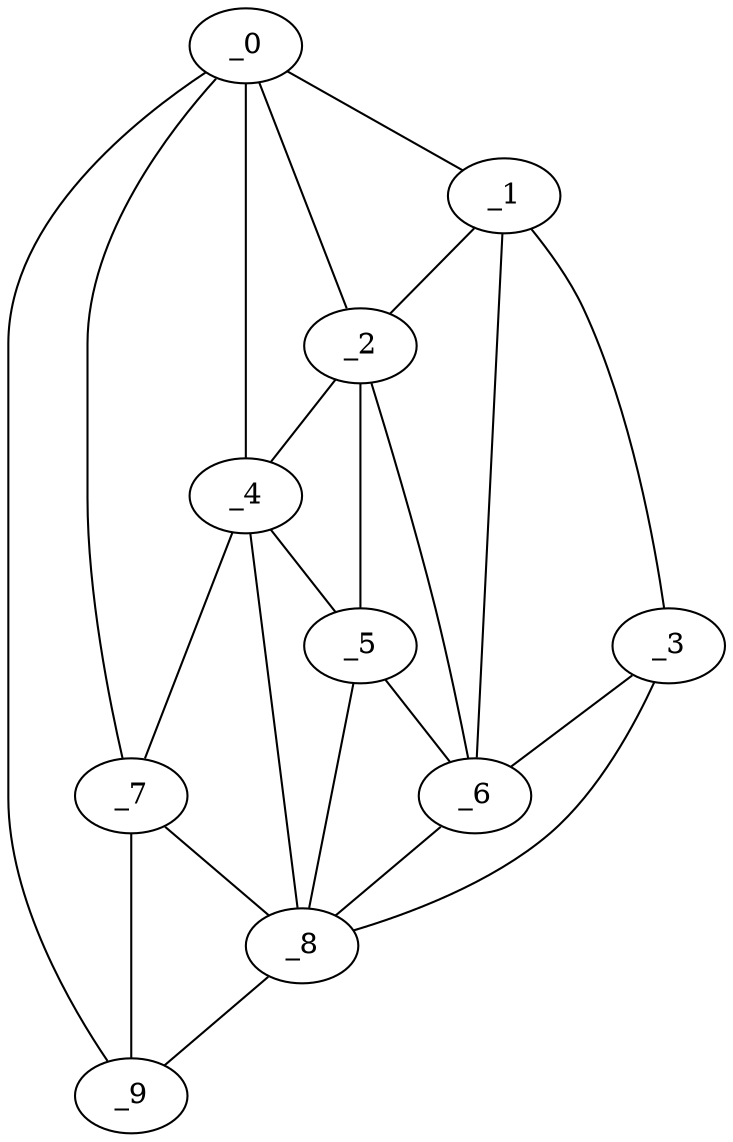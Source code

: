 graph "obj22__255.gxl" {
	_0	 [x=51,
		y=6];
	_1	 [x=51,
		y=116];
	_0 -- _1	 [valence=1];
	_2	 [x=52,
		y=89];
	_0 -- _2	 [valence=2];
	_4	 [x=62,
		y=72];
	_0 -- _4	 [valence=2];
	_7	 [x=79,
		y=19];
	_0 -- _7	 [valence=2];
	_9	 [x=81,
		y=9];
	_0 -- _9	 [valence=1];
	_1 -- _2	 [valence=1];
	_3	 [x=53,
		y=120];
	_1 -- _3	 [valence=1];
	_6	 [x=62,
		y=103];
	_1 -- _6	 [valence=1];
	_2 -- _4	 [valence=2];
	_5	 [x=62,
		y=91];
	_2 -- _5	 [valence=2];
	_2 -- _6	 [valence=2];
	_3 -- _6	 [valence=2];
	_8	 [x=80,
		y=124];
	_3 -- _8	 [valence=1];
	_4 -- _5	 [valence=1];
	_4 -- _7	 [valence=2];
	_4 -- _8	 [valence=2];
	_5 -- _6	 [valence=1];
	_5 -- _8	 [valence=2];
	_6 -- _8	 [valence=1];
	_7 -- _8	 [valence=1];
	_7 -- _9	 [valence=1];
	_8 -- _9	 [valence=1];
}
